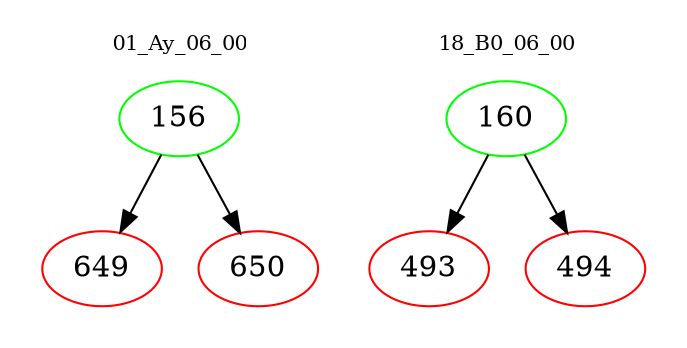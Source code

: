 digraph{
subgraph cluster_0 {
color = white
label = "01_Ay_06_00";
fontsize=10;
T0_156 [label="156", color="green"]
T0_156 -> T0_649 [color="black"]
T0_649 [label="649", color="red"]
T0_156 -> T0_650 [color="black"]
T0_650 [label="650", color="red"]
}
subgraph cluster_1 {
color = white
label = "18_B0_06_00";
fontsize=10;
T1_160 [label="160", color="green"]
T1_160 -> T1_493 [color="black"]
T1_493 [label="493", color="red"]
T1_160 -> T1_494 [color="black"]
T1_494 [label="494", color="red"]
}
}
